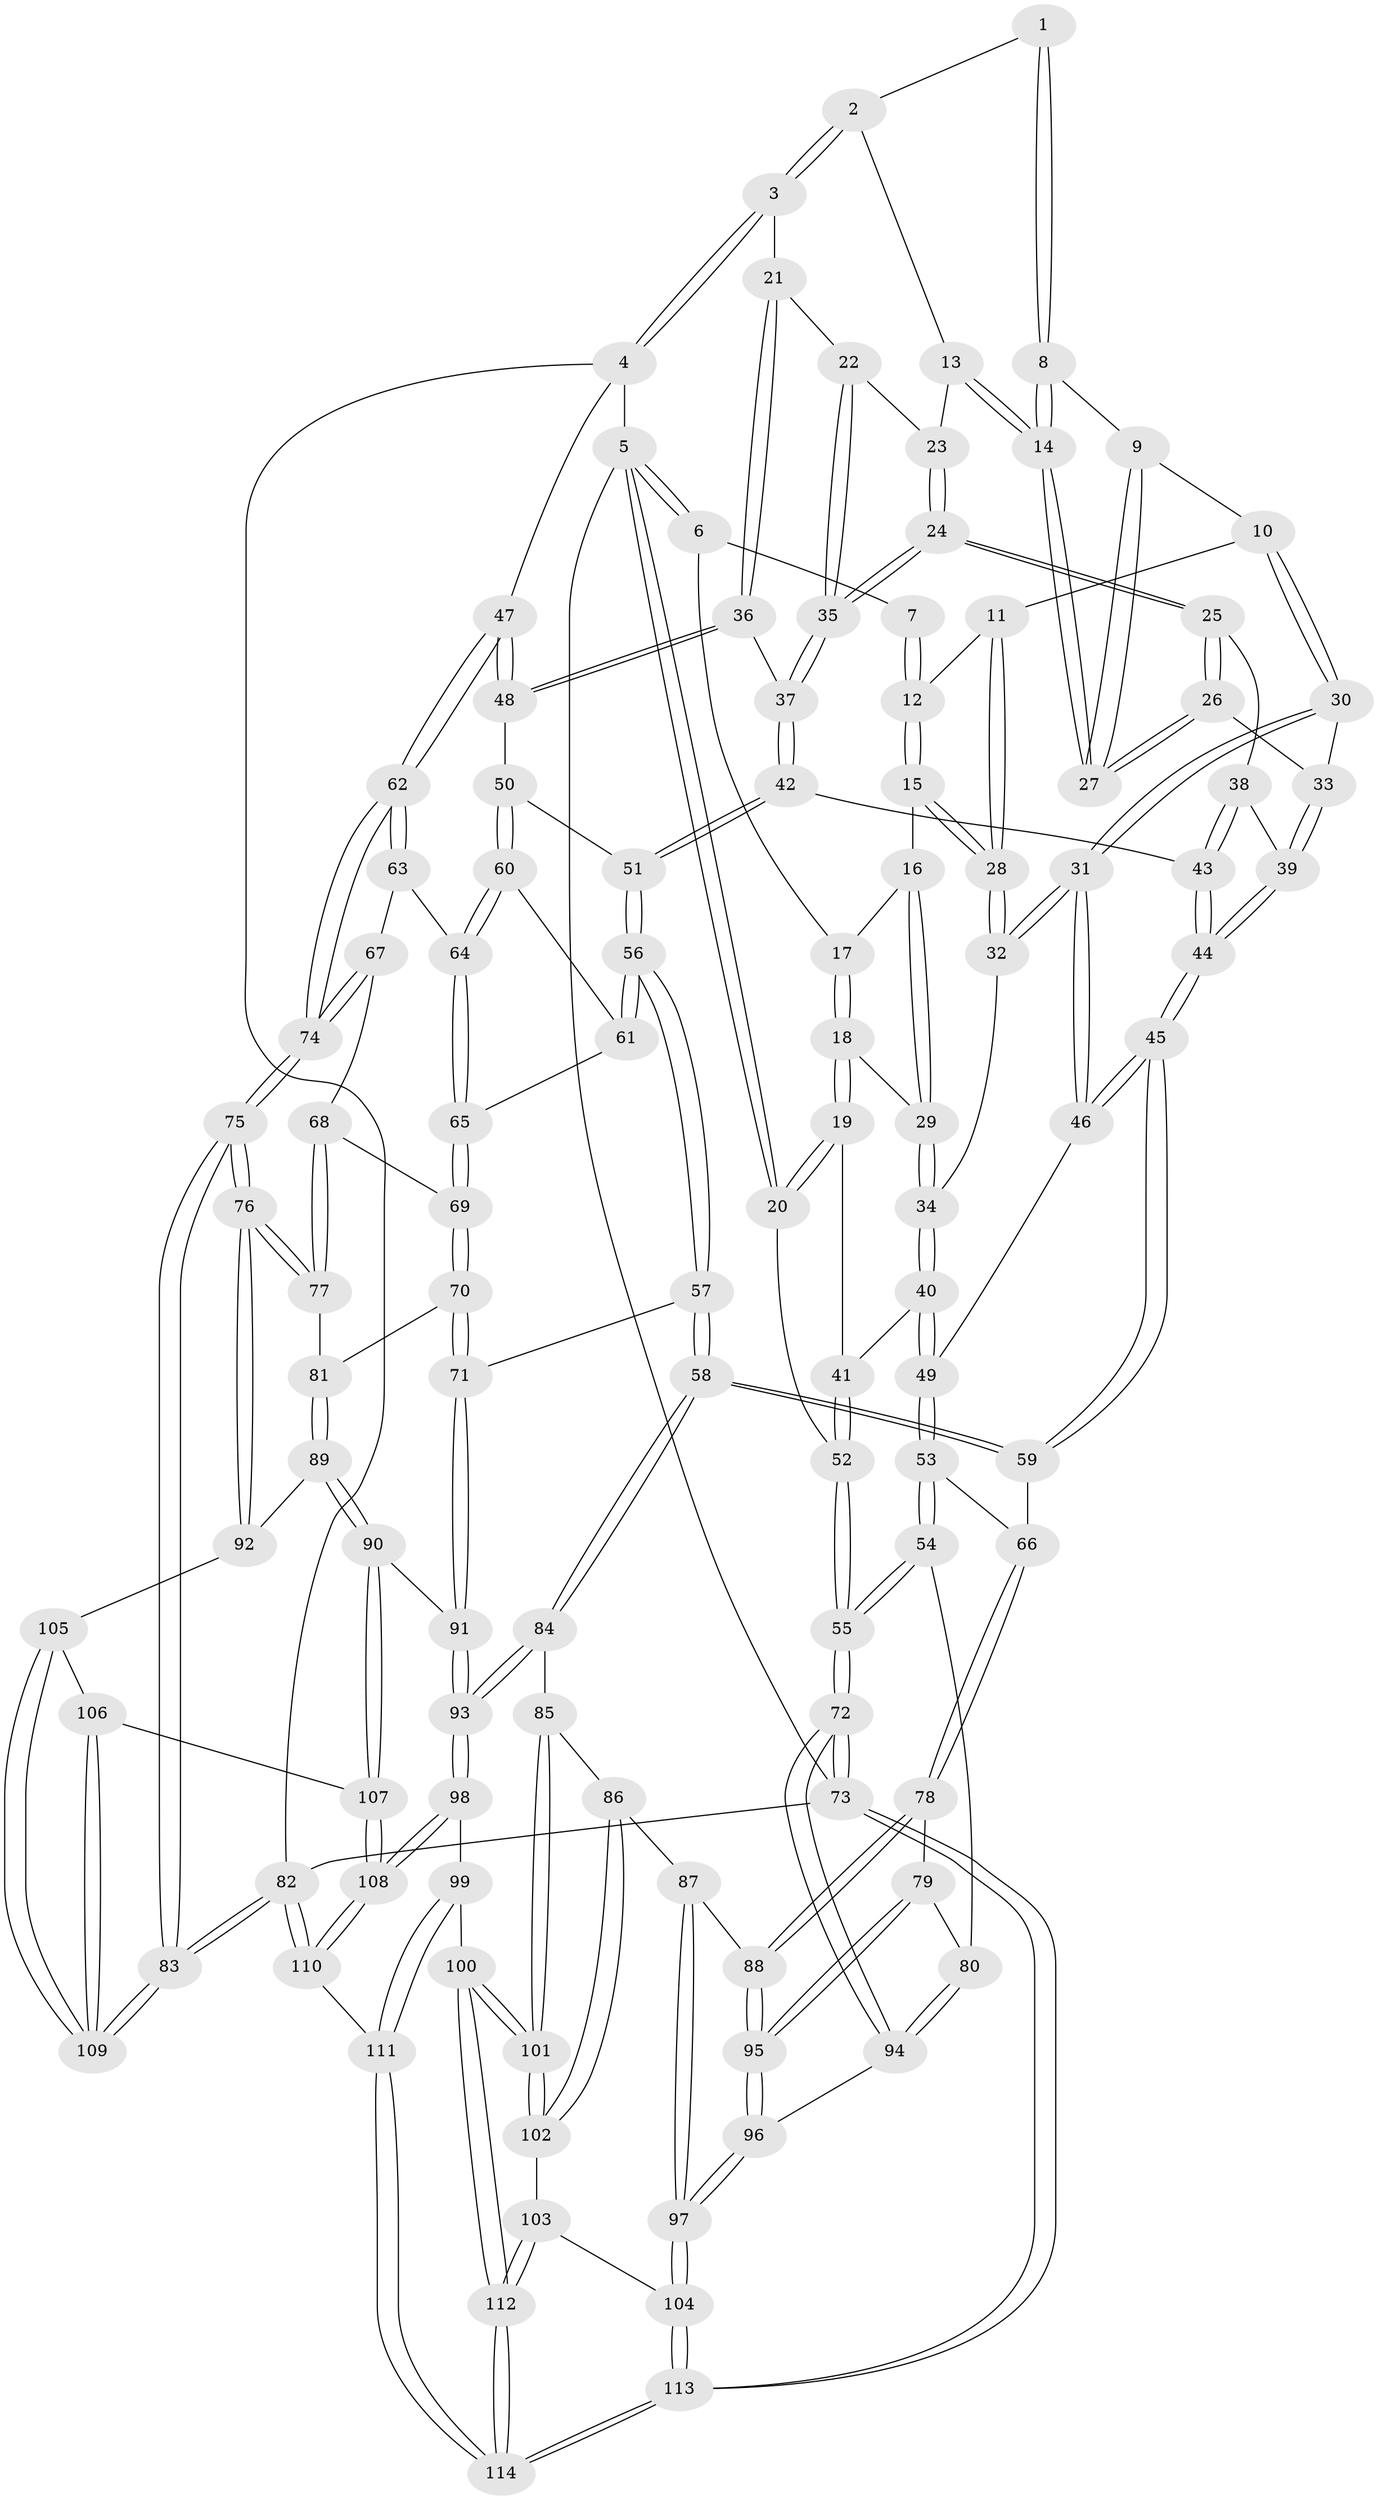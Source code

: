 // coarse degree distribution, {3: 0.13846153846153847, 5: 0.3076923076923077, 6: 0.09230769230769231, 7: 0.015384615384615385, 4: 0.4307692307692308, 2: 0.015384615384615385}
// Generated by graph-tools (version 1.1) at 2025/42/03/06/25 10:42:29]
// undirected, 114 vertices, 282 edges
graph export_dot {
graph [start="1"]
  node [color=gray90,style=filled];
  1 [pos="+0.5455765159570525+0"];
  2 [pos="+0.7261304853037597+0"];
  3 [pos="+1+0"];
  4 [pos="+1+0"];
  5 [pos="+0+0"];
  6 [pos="+0.11868595475550518+0"];
  7 [pos="+0.414023977448247+0"];
  8 [pos="+0.5510067034936881+0"];
  9 [pos="+0.5296810579590626+0.07609767734792854"];
  10 [pos="+0.48501776385725276+0.10325076257422988"];
  11 [pos="+0.4647852390887236+0.09325677255321237"];
  12 [pos="+0.3981372411333831+0.01920747514372726"];
  13 [pos="+0.703966732261447+0.06064919145749888"];
  14 [pos="+0.6552369110036266+0.10322970648755292"];
  15 [pos="+0.31066093194304883+0.11055689621165717"];
  16 [pos="+0.2674458782041888+0.07906031221608471"];
  17 [pos="+0.14925064878868932+0"];
  18 [pos="+0.09280584767695685+0.10350358157244607"];
  19 [pos="+0+0.18058549385202954"];
  20 [pos="+0+0.17896784037867902"];
  21 [pos="+0.9054286436560873+0.08726509638632363"];
  22 [pos="+0.8883849245417947+0.09701748415862532"];
  23 [pos="+0.7090368540343953+0.06278183882629447"];
  24 [pos="+0.7885256513858355+0.1932101945087476"];
  25 [pos="+0.6499424856148045+0.17834238382632128"];
  26 [pos="+0.6408797240288382+0.16085845648031322"];
  27 [pos="+0.638210778291843+0.13065248977890995"];
  28 [pos="+0.32429729905079663+0.1541170002922719"];
  29 [pos="+0.15128199872824477+0.18721624259495176"];
  30 [pos="+0.4786411249550205+0.1953565378659498"];
  31 [pos="+0.39508525772390535+0.2841446899762324"];
  32 [pos="+0.32760251746436264+0.21449482759248484"];
  33 [pos="+0.5010050833491704+0.19670536457256832"];
  34 [pos="+0.16753511726018425+0.23624494958556252"];
  35 [pos="+0.8003668161274008+0.1967094931834096"];
  36 [pos="+0.958599493121507+0.28884892921110367"];
  37 [pos="+0.805884687952888+0.2606100794543467"];
  38 [pos="+0.6498480647792111+0.17897247560565924"];
  39 [pos="+0.5882279987232423+0.2632297507257343"];
  40 [pos="+0.12625357132299925+0.3102566338545662"];
  41 [pos="+0.1169787339719349+0.3073682405647422"];
  42 [pos="+0.7680209663531342+0.33328619996535336"];
  43 [pos="+0.6952702985748292+0.2997090731906829"];
  44 [pos="+0.5695211559533533+0.34544509214775754"];
  45 [pos="+0.4767603160216972+0.45934796850248877"];
  46 [pos="+0.4115881029286135+0.37424719721587785"];
  47 [pos="+1+0.3750999207918918"];
  48 [pos="+1+0.34213018418881347"];
  49 [pos="+0.14763512296372144+0.391313443598057"];
  50 [pos="+0.9178633506507383+0.39280964000291385"];
  51 [pos="+0.7718343091901453+0.35419908287672985"];
  52 [pos="+0+0.39932282454493695"];
  53 [pos="+0.10193904377262358+0.5028759409345225"];
  54 [pos="+0+0.549174820960496"];
  55 [pos="+0+0.5479548243692267"];
  56 [pos="+0.7186964976518392+0.474108500095559"];
  57 [pos="+0.6507070812993855+0.5387740015306821"];
  58 [pos="+0.5087062927253999+0.5425401790107006"];
  59 [pos="+0.4914470438536084+0.5147474131812543"];
  60 [pos="+0.9032932836070667+0.43346811472493624"];
  61 [pos="+0.7958041855532461+0.4788415133655111"];
  62 [pos="+1+0.40956054597033387"];
  63 [pos="+0.9366382815938648+0.5096578607112586"];
  64 [pos="+0.9082876856534832+0.5024623837255533"];
  65 [pos="+0.8864709034378943+0.5255325034379537"];
  66 [pos="+0.14929292080013332+0.5438405891830889"];
  67 [pos="+0.9836439201798816+0.5981576712267447"];
  68 [pos="+0.9598623438170066+0.6106289357134486"];
  69 [pos="+0.8720238570620498+0.5999949480982806"];
  70 [pos="+0.8106846722717372+0.6396681924699865"];
  71 [pos="+0.7827922583336391+0.6472600095346358"];
  72 [pos="+0+0.8453221423875151"];
  73 [pos="+0+1"];
  74 [pos="+1+0.5515950258686523"];
  75 [pos="+1+0.8710557385983861"];
  76 [pos="+1+0.8300807572927494"];
  77 [pos="+0.9554492809276814+0.710931406351855"];
  78 [pos="+0.19289161271913013+0.6753584440386765"];
  79 [pos="+0.08019085175165917+0.7221070207182457"];
  80 [pos="+0.06863424067833242+0.7203088445846314"];
  81 [pos="+0.9400380499825217+0.7143525470322316"];
  82 [pos="+1+1"];
  83 [pos="+1+1"];
  84 [pos="+0.4881493296922631+0.6141360923331438"];
  85 [pos="+0.46945847371524074+0.6290355423316469"];
  86 [pos="+0.31736034830561993+0.7295355598637338"];
  87 [pos="+0.24010719646237597+0.7122987930314695"];
  88 [pos="+0.21128641342014182+0.6925651521632055"];
  89 [pos="+0.8696301599233615+0.8008490504187449"];
  90 [pos="+0.8178622743869978+0.7989037299231306"];
  91 [pos="+0.781867467540549+0.7284245662047709"];
  92 [pos="+0.9170395760461684+0.8277495552449242"];
  93 [pos="+0.5828025270927235+0.8130168815883133"];
  94 [pos="+0+0.8345158095571361"];
  95 [pos="+0.10896180119982513+0.7996126619060362"];
  96 [pos="+0.10768915921116605+0.8767839650358726"];
  97 [pos="+0.12937475329382236+0.8957457307823333"];
  98 [pos="+0.5840763417171134+0.8307894472739495"];
  99 [pos="+0.5263698320764073+0.8771929176838564"];
  100 [pos="+0.42592715225595656+0.9119816000128295"];
  101 [pos="+0.418868154831223+0.9010826403392169"];
  102 [pos="+0.31838649963780646+0.8035913149317334"];
  103 [pos="+0.2578936692738271+0.8974070819761399"];
  104 [pos="+0.1304128916465814+0.8977271947395626"];
  105 [pos="+0.9106426824203946+0.8882348664375478"];
  106 [pos="+0.8323217815484203+0.920815855417897"];
  107 [pos="+0.7680901914886435+0.9134922472707074"];
  108 [pos="+0.7138744856363491+0.9650360038601127"];
  109 [pos="+0.9659884316699047+0.9808700831008361"];
  110 [pos="+0.706784242935882+1"];
  111 [pos="+0.5308582357976622+1"];
  112 [pos="+0.3626925559692674+1"];
  113 [pos="+0.024321238599791416+1"];
  114 [pos="+0.366844964725061+1"];
  1 -- 2;
  1 -- 8;
  1 -- 8;
  2 -- 3;
  2 -- 3;
  2 -- 13;
  3 -- 4;
  3 -- 4;
  3 -- 21;
  4 -- 5;
  4 -- 47;
  4 -- 82;
  5 -- 6;
  5 -- 6;
  5 -- 20;
  5 -- 20;
  5 -- 73;
  6 -- 7;
  6 -- 17;
  7 -- 12;
  7 -- 12;
  8 -- 9;
  8 -- 14;
  8 -- 14;
  9 -- 10;
  9 -- 27;
  9 -- 27;
  10 -- 11;
  10 -- 30;
  10 -- 30;
  11 -- 12;
  11 -- 28;
  11 -- 28;
  12 -- 15;
  12 -- 15;
  13 -- 14;
  13 -- 14;
  13 -- 23;
  14 -- 27;
  14 -- 27;
  15 -- 16;
  15 -- 28;
  15 -- 28;
  16 -- 17;
  16 -- 29;
  16 -- 29;
  17 -- 18;
  17 -- 18;
  18 -- 19;
  18 -- 19;
  18 -- 29;
  19 -- 20;
  19 -- 20;
  19 -- 41;
  20 -- 52;
  21 -- 22;
  21 -- 36;
  21 -- 36;
  22 -- 23;
  22 -- 35;
  22 -- 35;
  23 -- 24;
  23 -- 24;
  24 -- 25;
  24 -- 25;
  24 -- 35;
  24 -- 35;
  25 -- 26;
  25 -- 26;
  25 -- 38;
  26 -- 27;
  26 -- 27;
  26 -- 33;
  28 -- 32;
  28 -- 32;
  29 -- 34;
  29 -- 34;
  30 -- 31;
  30 -- 31;
  30 -- 33;
  31 -- 32;
  31 -- 32;
  31 -- 46;
  31 -- 46;
  32 -- 34;
  33 -- 39;
  33 -- 39;
  34 -- 40;
  34 -- 40;
  35 -- 37;
  35 -- 37;
  36 -- 37;
  36 -- 48;
  36 -- 48;
  37 -- 42;
  37 -- 42;
  38 -- 39;
  38 -- 43;
  38 -- 43;
  39 -- 44;
  39 -- 44;
  40 -- 41;
  40 -- 49;
  40 -- 49;
  41 -- 52;
  41 -- 52;
  42 -- 43;
  42 -- 51;
  42 -- 51;
  43 -- 44;
  43 -- 44;
  44 -- 45;
  44 -- 45;
  45 -- 46;
  45 -- 46;
  45 -- 59;
  45 -- 59;
  46 -- 49;
  47 -- 48;
  47 -- 48;
  47 -- 62;
  47 -- 62;
  48 -- 50;
  49 -- 53;
  49 -- 53;
  50 -- 51;
  50 -- 60;
  50 -- 60;
  51 -- 56;
  51 -- 56;
  52 -- 55;
  52 -- 55;
  53 -- 54;
  53 -- 54;
  53 -- 66;
  54 -- 55;
  54 -- 55;
  54 -- 80;
  55 -- 72;
  55 -- 72;
  56 -- 57;
  56 -- 57;
  56 -- 61;
  56 -- 61;
  57 -- 58;
  57 -- 58;
  57 -- 71;
  58 -- 59;
  58 -- 59;
  58 -- 84;
  58 -- 84;
  59 -- 66;
  60 -- 61;
  60 -- 64;
  60 -- 64;
  61 -- 65;
  62 -- 63;
  62 -- 63;
  62 -- 74;
  62 -- 74;
  63 -- 64;
  63 -- 67;
  64 -- 65;
  64 -- 65;
  65 -- 69;
  65 -- 69;
  66 -- 78;
  66 -- 78;
  67 -- 68;
  67 -- 74;
  67 -- 74;
  68 -- 69;
  68 -- 77;
  68 -- 77;
  69 -- 70;
  69 -- 70;
  70 -- 71;
  70 -- 71;
  70 -- 81;
  71 -- 91;
  71 -- 91;
  72 -- 73;
  72 -- 73;
  72 -- 94;
  72 -- 94;
  73 -- 113;
  73 -- 113;
  73 -- 82;
  74 -- 75;
  74 -- 75;
  75 -- 76;
  75 -- 76;
  75 -- 83;
  75 -- 83;
  76 -- 77;
  76 -- 77;
  76 -- 92;
  76 -- 92;
  77 -- 81;
  78 -- 79;
  78 -- 88;
  78 -- 88;
  79 -- 80;
  79 -- 95;
  79 -- 95;
  80 -- 94;
  80 -- 94;
  81 -- 89;
  81 -- 89;
  82 -- 83;
  82 -- 83;
  82 -- 110;
  82 -- 110;
  83 -- 109;
  83 -- 109;
  84 -- 85;
  84 -- 93;
  84 -- 93;
  85 -- 86;
  85 -- 101;
  85 -- 101;
  86 -- 87;
  86 -- 102;
  86 -- 102;
  87 -- 88;
  87 -- 97;
  87 -- 97;
  88 -- 95;
  88 -- 95;
  89 -- 90;
  89 -- 90;
  89 -- 92;
  90 -- 91;
  90 -- 107;
  90 -- 107;
  91 -- 93;
  91 -- 93;
  92 -- 105;
  93 -- 98;
  93 -- 98;
  94 -- 96;
  95 -- 96;
  95 -- 96;
  96 -- 97;
  96 -- 97;
  97 -- 104;
  97 -- 104;
  98 -- 99;
  98 -- 108;
  98 -- 108;
  99 -- 100;
  99 -- 111;
  99 -- 111;
  100 -- 101;
  100 -- 101;
  100 -- 112;
  100 -- 112;
  101 -- 102;
  101 -- 102;
  102 -- 103;
  103 -- 104;
  103 -- 112;
  103 -- 112;
  104 -- 113;
  104 -- 113;
  105 -- 106;
  105 -- 109;
  105 -- 109;
  106 -- 107;
  106 -- 109;
  106 -- 109;
  107 -- 108;
  107 -- 108;
  108 -- 110;
  108 -- 110;
  110 -- 111;
  111 -- 114;
  111 -- 114;
  112 -- 114;
  112 -- 114;
  113 -- 114;
  113 -- 114;
}
